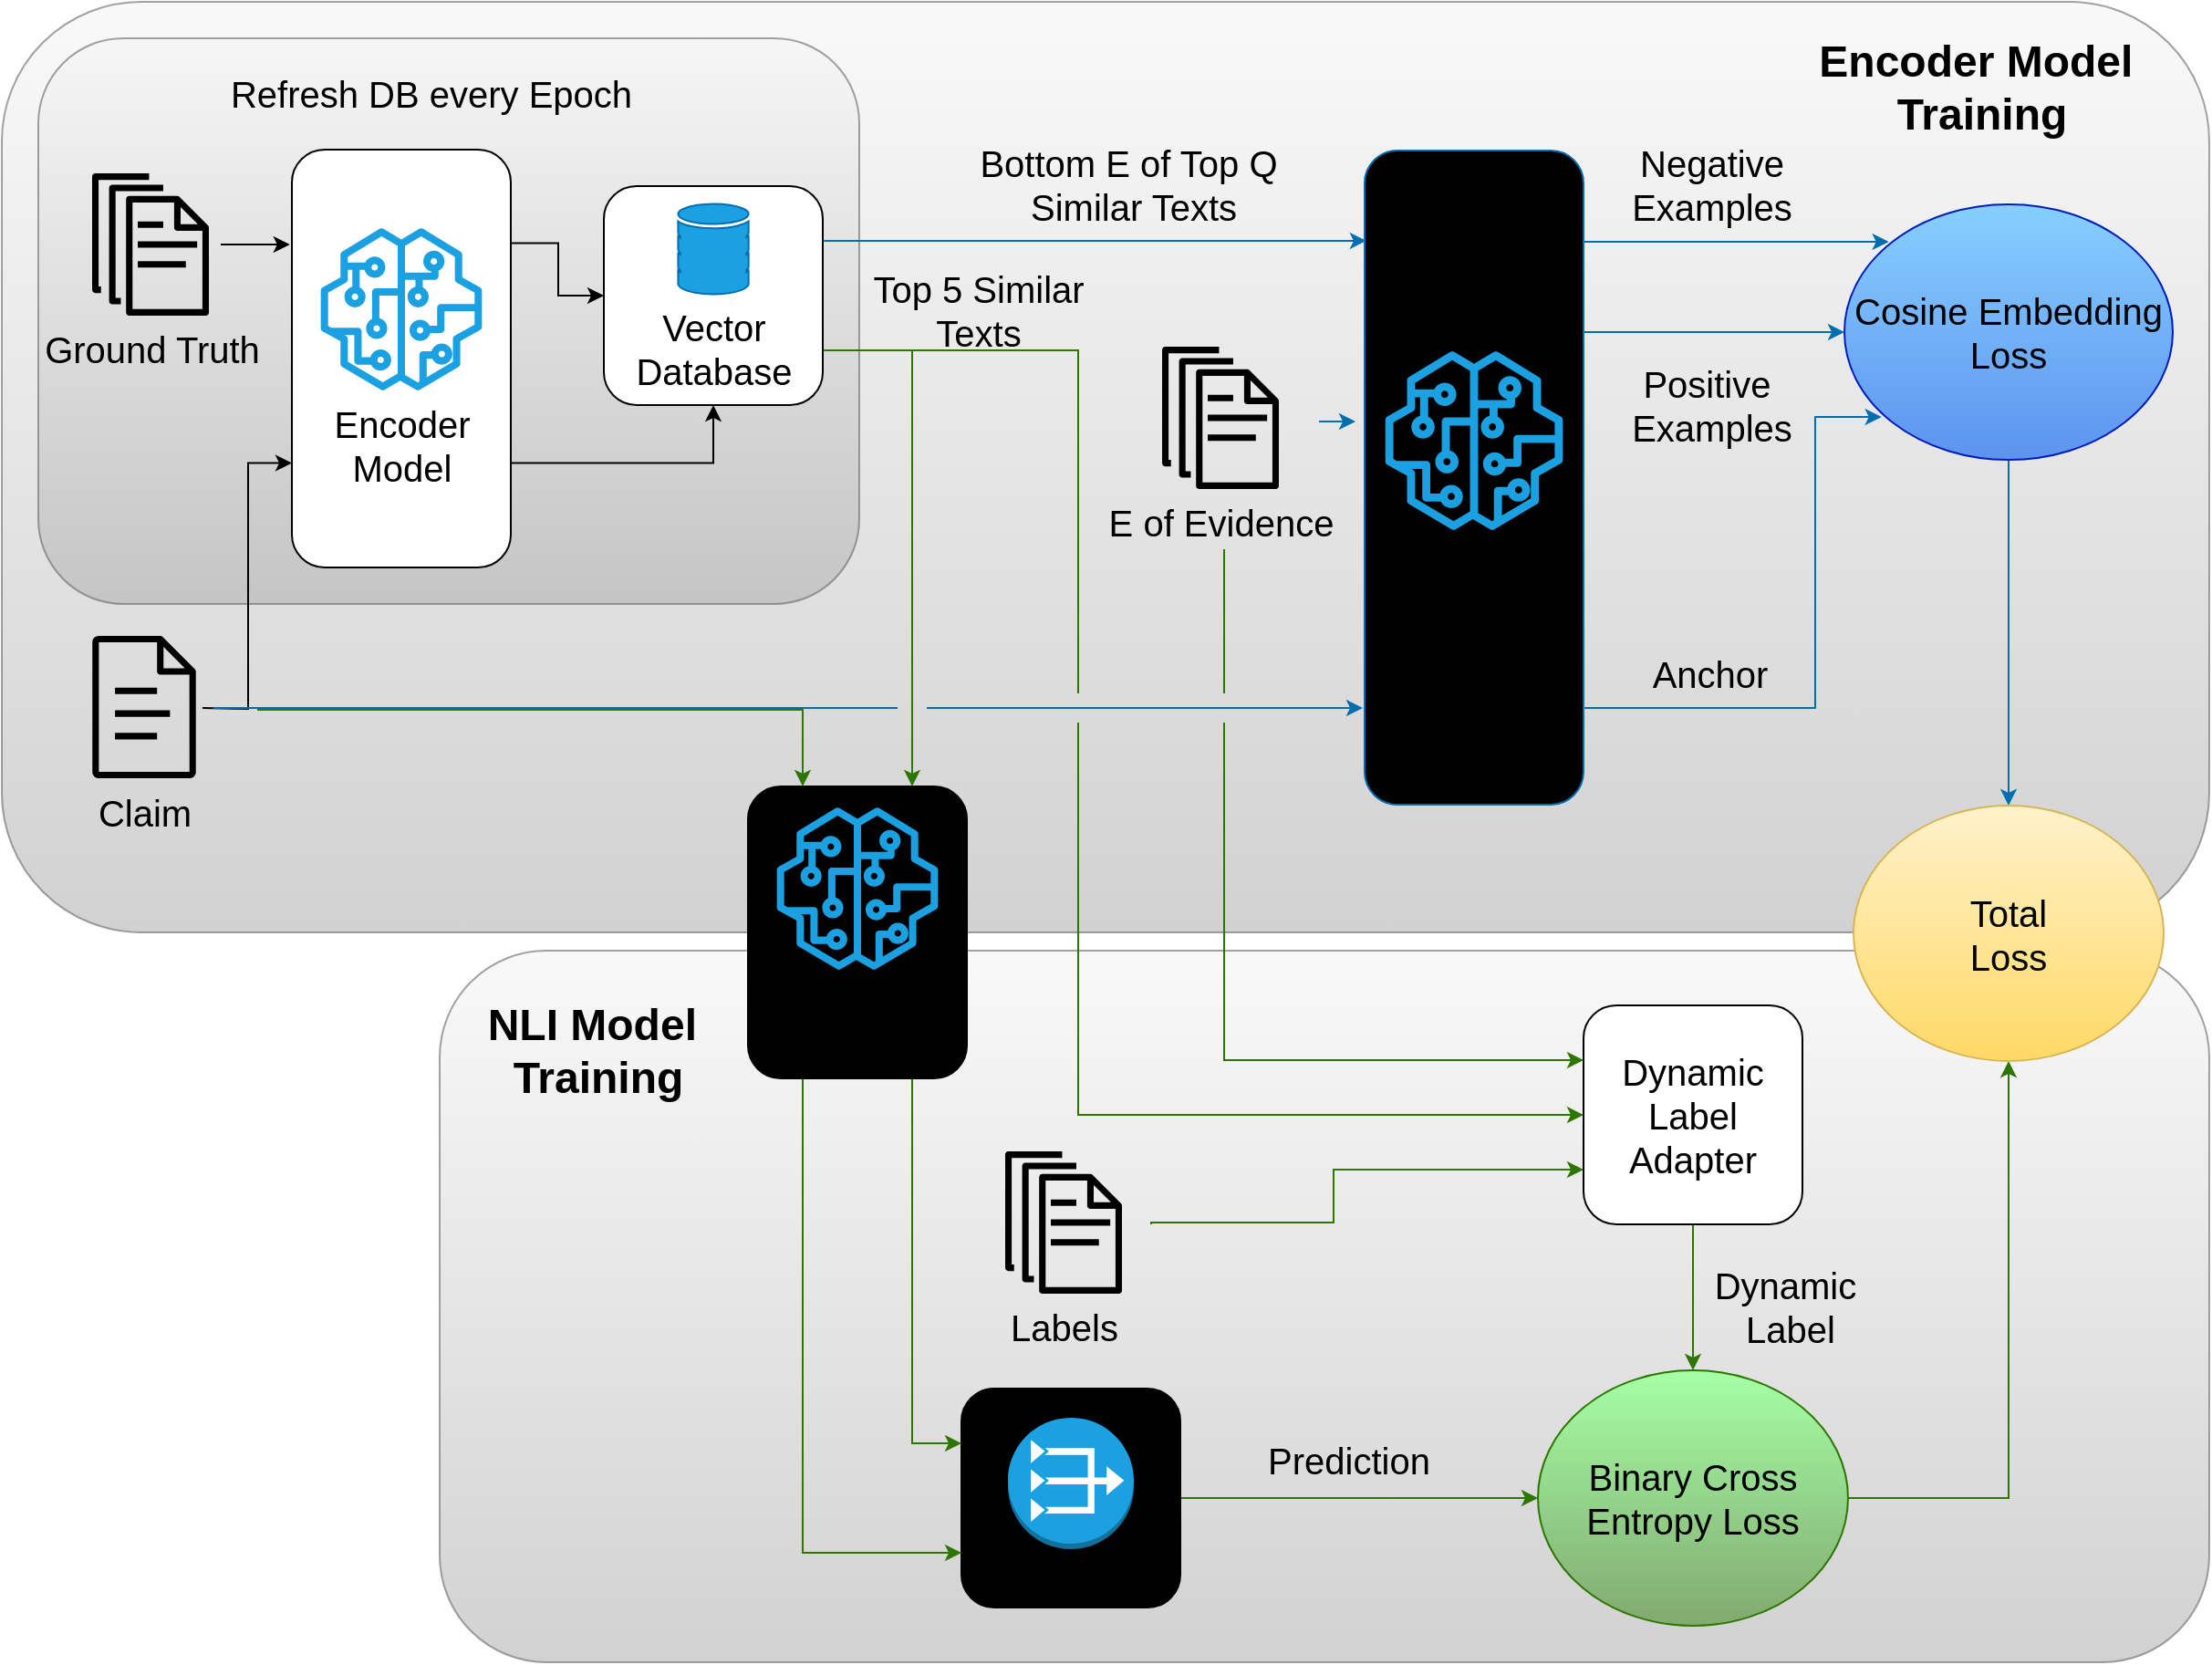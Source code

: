 <mxfile version="27.1.6">
  <diagram name="Page-1" id="B6N4WW4GB583knlXCKYC">
    <mxGraphModel dx="2103" dy="1364" grid="1" gridSize="10" guides="1" tooltips="1" connect="1" arrows="1" fold="1" page="0" pageScale="1" pageWidth="850" pageHeight="1100" math="0" shadow="0">
      <root>
        <mxCell id="0" />
        <mxCell id="1" parent="0" />
        <mxCell id="lgSUdNdctRrW7hIqT778-41" value="" style="rounded=1;whiteSpace=wrap;html=1;fillColor=#f5f5f5;gradientColor=#b3b3b3;strokeColor=#666666;opacity=60;glass=0;shadow=0;" parent="1" vertex="1">
          <mxGeometry x="-170" y="-200" width="1210" height="510" as="geometry" />
        </mxCell>
        <mxCell id="lgSUdNdctRrW7hIqT778-37" value="" style="rounded=1;whiteSpace=wrap;html=1;fillColor=#f5f5f5;strokeColor=#666666;opacity=60;glass=0;shadow=0;gradientColor=#b3b3b3;gradientDirection=south;" parent="1" vertex="1">
          <mxGeometry x="-150" y="-180" width="450" height="310" as="geometry" />
        </mxCell>
        <mxCell id="lgSUdNdctRrW7hIqT778-46" style="edgeStyle=orthogonalEdgeStyle;rounded=0;orthogonalLoop=1;jettySize=auto;html=1;exitX=1.001;exitY=0.224;exitDx=0;exitDy=0;entryX=0;entryY=0.5;entryDx=0;entryDy=0;exitPerimeter=0;" parent="1" source="D3nEKmiDr9f_Xt4funY0-20" target="lgSUdNdctRrW7hIqT778-3" edge="1">
          <mxGeometry relative="1" as="geometry">
            <Array as="points">
              <mxPoint x="135" y="-68" />
              <mxPoint x="135" y="-39" />
            </Array>
          </mxGeometry>
        </mxCell>
        <mxCell id="lgSUdNdctRrW7hIqT778-40" style="edgeStyle=orthogonalEdgeStyle;rounded=0;orthogonalLoop=1;jettySize=auto;html=1;exitX=1;exitY=0.25;exitDx=0;exitDy=0;entryX=0.008;entryY=0.138;entryDx=0;entryDy=0;fillColor=#1ba1e2;strokeColor=#006EAF;entryPerimeter=0;" parent="1" source="lgSUdNdctRrW7hIqT778-3" target="lgSUdNdctRrW7hIqT778-54" edge="1">
          <mxGeometry relative="1" as="geometry">
            <mxPoint x="440" y="30" as="targetPoint" />
          </mxGeometry>
        </mxCell>
        <mxCell id="vZPLXFQ72IVt6lv8ai_N-3" style="edgeStyle=orthogonalEdgeStyle;rounded=0;orthogonalLoop=1;jettySize=auto;html=1;exitX=1;exitY=0.75;exitDx=0;exitDy=0;entryX=0.75;entryY=0;entryDx=0;entryDy=0;fillColor=#60a917;strokeColor=#2D7600;" parent="1" source="lgSUdNdctRrW7hIqT778-3" target="D3nEKmiDr9f_Xt4funY0-33" edge="1">
          <mxGeometry relative="1" as="geometry" />
        </mxCell>
        <mxCell id="lgSUdNdctRrW7hIqT778-3" value="" style="rounded=1;whiteSpace=wrap;html=1;" parent="1" vertex="1">
          <mxGeometry x="160" y="-99" width="120" height="120" as="geometry" />
        </mxCell>
        <mxCell id="ZlRh6T8kvw-AbEVALxX--7" style="edgeStyle=orthogonalEdgeStyle;rounded=0;orthogonalLoop=1;jettySize=auto;html=1;entryX=0;entryY=0.75;entryDx=0;entryDy=0;" edge="1" parent="1" target="D3nEKmiDr9f_Xt4funY0-20">
          <mxGeometry relative="1" as="geometry">
            <mxPoint x="-60" y="187" as="sourcePoint" />
          </mxGeometry>
        </mxCell>
        <mxCell id="lgSUdNdctRrW7hIqT778-16" value="&lt;font style=&quot;font-size: 20px;&quot; color=&quot;#000000&quot;&gt;Claim&lt;/font&gt;" style="sketch=0;outlineConnect=0;fillColor=#000000;strokeColor=#C73500;dashed=0;verticalLabelPosition=bottom;verticalAlign=top;align=center;html=1;fontSize=12;fontStyle=0;aspect=fixed;pointerEvents=1;shape=mxgraph.aws4.document;fontColor=#000000;" parent="1" vertex="1">
          <mxGeometry x="-120.5" y="147.5" width="57" height="78" as="geometry" />
        </mxCell>
        <mxCell id="ZlRh6T8kvw-AbEVALxX--1" style="edgeStyle=orthogonalEdgeStyle;rounded=0;orthogonalLoop=1;jettySize=auto;html=1;entryX=-0.009;entryY=0.23;entryDx=0;entryDy=0;entryPerimeter=0;" edge="1" parent="1" target="D3nEKmiDr9f_Xt4funY0-20">
          <mxGeometry relative="1" as="geometry">
            <mxPoint x="-50" y="-67" as="sourcePoint" />
          </mxGeometry>
        </mxCell>
        <mxCell id="lgSUdNdctRrW7hIqT778-17" value="&lt;font style=&quot;font-size: 20px;&quot;&gt;&lt;font style=&quot;font-size: 20px;&quot; color=&quot;#000000&quot;&gt;Ground Truth&lt;/font&gt;&lt;br&gt;&lt;/font&gt;" style="sketch=0;outlineConnect=0;dashed=0;verticalLabelPosition=bottom;verticalAlign=top;align=center;html=1;fontSize=12;fontStyle=0;aspect=fixed;pointerEvents=1;shape=mxgraph.aws4.documents;fillColor=#000000;strokeColor=#005700;fontColor=#ffffff;" parent="1" vertex="1">
          <mxGeometry x="-120.5" y="-106" width="64" height="78" as="geometry" />
        </mxCell>
        <mxCell id="lgSUdNdctRrW7hIqT778-25" value="&lt;div style=&quot;font-size: 20px;&quot;&gt;&lt;font style=&quot;font-size: 20px;&quot; color=&quot;#000000&quot;&gt;Vector&lt;/font&gt;&lt;/div&gt;&lt;div style=&quot;font-size: 20px;&quot;&gt;&lt;font style=&quot;font-size: 20px;&quot; color=&quot;#000000&quot;&gt;Database&lt;/font&gt;&lt;/div&gt;" style="sketch=0;html=1;aspect=fixed;strokeColor=#006EAF;shadow=0;fillColor=#1ba1e2;verticalAlign=top;labelPosition=center;verticalLabelPosition=bottom;shape=mxgraph.gcp2.database_2;fontColor=#ffffff;" parent="1" vertex="1">
          <mxGeometry x="200.7" y="-89.25" width="38.61" height="49.5" as="geometry" />
        </mxCell>
        <mxCell id="lgSUdNdctRrW7hIqT778-28" value="&lt;div style=&quot;font-size: 20px;&quot;&gt;&lt;font style=&quot;font-size: 20px;&quot;&gt;Top 5 Similar&lt;/font&gt;&lt;/div&gt;&lt;div style=&quot;font-size: 20px;&quot;&gt;&lt;font style=&quot;font-size: 20px;&quot;&gt;Texts&lt;br&gt;&lt;/font&gt;&lt;/div&gt;" style="text;html=1;align=center;verticalAlign=middle;resizable=0;points=[];autosize=1;strokeColor=none;fillColor=none;" parent="1" vertex="1">
          <mxGeometry x="295" y="-61" width="140" height="60" as="geometry" />
        </mxCell>
        <mxCell id="lgSUdNdctRrW7hIqT778-42" value="&lt;font style=&quot;font-size: 20px;&quot;&gt;Refresh DB every Epoch&lt;br&gt;&lt;/font&gt;" style="text;html=1;align=center;verticalAlign=middle;resizable=0;points=[];autosize=1;strokeColor=none;fillColor=none;" parent="1" vertex="1">
          <mxGeometry x="-55" y="-170" width="240" height="40" as="geometry" />
        </mxCell>
        <mxCell id="lgSUdNdctRrW7hIqT778-43" value="&lt;div style=&quot;font-size: 24px;&quot;&gt;&lt;font style=&quot;font-size: 24px;&quot;&gt;&lt;b&gt;&lt;font style=&quot;font-size: 24px;&quot;&gt;Encoder Model&amp;nbsp;&lt;/font&gt;&lt;/b&gt;&lt;/font&gt;&lt;/div&gt;&lt;div style=&quot;font-size: 24px;&quot;&gt;&lt;font style=&quot;font-size: 24px;&quot;&gt;&lt;b&gt;&lt;font style=&quot;font-size: 24px;&quot;&gt;Training&lt;/font&gt;&lt;/b&gt;&lt;/font&gt;&lt;/div&gt;" style="text;html=1;align=center;verticalAlign=middle;resizable=0;points=[];autosize=1;strokeColor=none;fillColor=none;" parent="1" vertex="1">
          <mxGeometry x="815" y="-188.5" width="200" height="70" as="geometry" />
        </mxCell>
        <mxCell id="lgSUdNdctRrW7hIqT778-50" value="&lt;div style=&quot;font-size: 20px;&quot;&gt;&lt;font style=&quot;font-size: 20px;&quot;&gt;Bottom E of Top Q&amp;nbsp;&lt;/font&gt;&lt;/div&gt;&lt;div style=&quot;font-size: 20px;&quot;&gt;&lt;font style=&quot;font-size: 20px;&quot;&gt;Similar&lt;font style=&quot;font-size: 20px;&quot;&gt; Texts&lt;/font&gt;&lt;font style=&quot;font-size: 20px;&quot;&gt;&lt;br&gt;&lt;/font&gt;&lt;/font&gt;&lt;/div&gt;" style="text;html=1;align=center;verticalAlign=middle;resizable=0;points=[];autosize=1;strokeColor=none;fillColor=none;" parent="1" vertex="1">
          <mxGeometry x="355" y="-130" width="190" height="60" as="geometry" />
        </mxCell>
        <mxCell id="D3nEKmiDr9f_Xt4funY0-25" style="edgeStyle=orthogonalEdgeStyle;rounded=0;orthogonalLoop=1;jettySize=auto;html=1;fillColor=#1ba1e2;strokeColor=#006EAF;" parent="1" edge="1">
          <mxGeometry relative="1" as="geometry">
            <mxPoint x="552" y="30" as="sourcePoint" />
            <Array as="points" />
            <mxPoint x="572" y="30" as="targetPoint" />
          </mxGeometry>
        </mxCell>
        <mxCell id="lgSUdNdctRrW7hIqT778-51" value="&lt;font style=&quot;font-size: 20px;&quot; color=&quot;#000000&quot;&gt;E of Evidence&lt;/font&gt;" style="sketch=0;outlineConnect=0;dashed=0;verticalLabelPosition=bottom;verticalAlign=top;align=center;html=1;fontSize=12;fontStyle=0;aspect=fixed;pointerEvents=1;shape=mxgraph.aws4.documents;fillColor=#000000;strokeColor=#005700;fontColor=#ffffff;" parent="1" vertex="1">
          <mxGeometry x="466" y="-11" width="64" height="78" as="geometry" />
        </mxCell>
        <mxCell id="D3nEKmiDr9f_Xt4funY0-39" style="edgeStyle=orthogonalEdgeStyle;rounded=0;orthogonalLoop=1;jettySize=auto;html=1;entryX=0.5;entryY=0;entryDx=0;entryDy=0;fillColor=#1ba1e2;strokeColor=#006EAF;" parent="1" source="lgSUdNdctRrW7hIqT778-53" target="D3nEKmiDr9f_Xt4funY0-30" edge="1">
          <mxGeometry relative="1" as="geometry" />
        </mxCell>
        <mxCell id="lgSUdNdctRrW7hIqT778-53" value="&lt;div style=&quot;font-size: 20px;&quot;&gt;&lt;font style=&quot;font-size: 20px;&quot; color=&quot;#000000&quot;&gt;Cosine Embedding&lt;/font&gt;&lt;/div&gt;&lt;div style=&quot;font-size: 20px;&quot;&gt;&lt;font style=&quot;font-size: 20px;&quot; color=&quot;#000000&quot;&gt;Loss&lt;/font&gt;&lt;font style=&quot;font-size: 20px;&quot; color=&quot;#000000&quot;&gt;&lt;br&gt;&lt;/font&gt;&lt;/div&gt;" style="ellipse;whiteSpace=wrap;html=1;fillColor=#5D93EF;strokeColor=#001DBC;fontColor=#ffffff;gradientDirection=north;gradientColor=#87CFFF;" parent="1" vertex="1">
          <mxGeometry x="840" y="-89" width="180" height="140" as="geometry" />
        </mxCell>
        <mxCell id="lgSUdNdctRrW7hIqT778-64" style="edgeStyle=orthogonalEdgeStyle;rounded=0;orthogonalLoop=1;jettySize=auto;html=1;exitX=1;exitY=0.25;exitDx=0;exitDy=0;entryX=0;entryY=0;entryDx=0;entryDy=0;fillColor=#1ba1e2;strokeColor=#006EAF;" parent="1" edge="1">
          <mxGeometry relative="1" as="geometry">
            <mxPoint x="695" y="-28.875" as="sourcePoint" />
            <mxPoint x="864.331" y="-68.475" as="targetPoint" />
            <Array as="points">
              <mxPoint x="695" y="-68" />
            </Array>
          </mxGeometry>
        </mxCell>
        <mxCell id="lgSUdNdctRrW7hIqT778-65" style="edgeStyle=orthogonalEdgeStyle;rounded=0;orthogonalLoop=1;jettySize=auto;html=1;exitX=1;exitY=0.5;exitDx=0;exitDy=0;entryX=0;entryY=0.5;entryDx=0;entryDy=0;fillColor=#1ba1e2;strokeColor=#006EAF;" parent="1" source="lgSUdNdctRrW7hIqT778-54" target="lgSUdNdctRrW7hIqT778-53" edge="1">
          <mxGeometry relative="1" as="geometry">
            <Array as="points">
              <mxPoint x="697" y="-19" />
            </Array>
          </mxGeometry>
        </mxCell>
        <mxCell id="ZlRh6T8kvw-AbEVALxX--8" style="edgeStyle=orthogonalEdgeStyle;rounded=0;orthogonalLoop=1;jettySize=auto;html=1;exitX=1;exitY=0.75;exitDx=0;exitDy=0;entryX=0;entryY=1;entryDx=0;entryDy=0;fillColor=#1ba1e2;strokeColor=#006EAF;" edge="1" parent="1">
          <mxGeometry relative="1" as="geometry">
            <mxPoint x="691" y="147.375" as="sourcePoint" />
            <mxPoint x="860.36" y="27.497" as="targetPoint" />
            <Array as="points">
              <mxPoint x="691" y="187" />
              <mxPoint x="824" y="187" />
              <mxPoint x="824" y="28" />
            </Array>
          </mxGeometry>
        </mxCell>
        <mxCell id="lgSUdNdctRrW7hIqT778-54" value="" style="rounded=1;whiteSpace=wrap;html=1;fillColor=#B3E5FF;fontColor=#ffffff;strokeColor=#006EAF;gradientColor=light-dark(#FFFFFF,#EDEDED);gradientDirection=north;shadow=0;" parent="1" vertex="1">
          <mxGeometry x="577" y="-118.5" width="120" height="358.5" as="geometry" />
        </mxCell>
        <mxCell id="lgSUdNdctRrW7hIqT778-55" value="&lt;div style=&quot;font-size: 20px;&quot;&gt;&lt;font style=&quot;font-size: 20px;&quot; color=&quot;#000000&quot;&gt;Encoder&lt;/font&gt;&lt;/div&gt;&lt;div style=&quot;font-size: 20px;&quot;&gt;&lt;font style=&quot;font-size: 20px;&quot; color=&quot;#000000&quot;&gt;Model&lt;/font&gt;&lt;/div&gt;" style="sketch=0;outlineConnect=0;fontColor=#ffffff;fillColor=#1ba1e2;strokeColor=#006EAF;dashed=0;verticalLabelPosition=bottom;verticalAlign=top;align=center;html=1;fontSize=12;fontStyle=0;aspect=fixed;pointerEvents=1;shape=mxgraph.aws4.sagemaker_model;" parent="1" vertex="1">
          <mxGeometry x="588" y="-8.5" width="98" height="98" as="geometry" />
        </mxCell>
        <mxCell id="lgSUdNdctRrW7hIqT778-66" value="&lt;div style=&quot;font-size: 20px;&quot;&gt;&lt;font style=&quot;font-size: 20px;&quot;&gt;Positive&amp;nbsp;&lt;/font&gt;&lt;/div&gt;&lt;div style=&quot;font-size: 20px;&quot;&gt;&lt;font style=&quot;font-size: 20px;&quot;&gt;Examples&lt;/font&gt;&lt;/div&gt;" style="text;html=1;align=center;verticalAlign=middle;resizable=0;points=[];autosize=1;strokeColor=none;fillColor=none;" parent="1" vertex="1">
          <mxGeometry x="712" y="-9" width="110" height="60" as="geometry" />
        </mxCell>
        <mxCell id="lgSUdNdctRrW7hIqT778-67" value="&lt;div style=&quot;font-size: 20px;&quot;&gt;&lt;font style=&quot;font-size: 20px;&quot;&gt;Negative&lt;/font&gt;&lt;/div&gt;&lt;div style=&quot;font-size: 20px;&quot;&gt;&lt;font style=&quot;font-size: 20px;&quot;&gt;Examples&lt;/font&gt;&lt;/div&gt;" style="text;html=1;align=center;verticalAlign=middle;resizable=0;points=[];autosize=1;strokeColor=none;fillColor=none;" parent="1" vertex="1">
          <mxGeometry x="712" y="-130" width="110" height="60" as="geometry" />
        </mxCell>
        <mxCell id="D3nEKmiDr9f_Xt4funY0-6" value="" style="rounded=1;whiteSpace=wrap;html=1;fillColor=#f5f5f5;gradientColor=#b3b3b3;strokeColor=#666666;opacity=60;glass=0;shadow=0;" parent="1" vertex="1">
          <mxGeometry x="70" y="320" width="970" height="390" as="geometry" />
        </mxCell>
        <mxCell id="D3nEKmiDr9f_Xt4funY0-7" style="edgeStyle=orthogonalEdgeStyle;rounded=0;orthogonalLoop=1;jettySize=auto;html=1;entryX=0;entryY=0.5;entryDx=0;entryDy=0;fillColor=#60a917;strokeColor=#2D7600;" parent="1" source="D3nEKmiDr9f_Xt4funY0-9" target="D3nEKmiDr9f_Xt4funY0-15" edge="1">
          <mxGeometry relative="1" as="geometry">
            <mxPoint x="630" y="800" as="targetPoint" />
          </mxGeometry>
        </mxCell>
        <mxCell id="D3nEKmiDr9f_Xt4funY0-8" value="&lt;font style=&quot;font-size: 20px;&quot;&gt;Prediction&lt;/font&gt;" style="edgeLabel;html=1;align=center;verticalAlign=middle;resizable=0;points=[];labelBackgroundColor=none;" parent="D3nEKmiDr9f_Xt4funY0-7" vertex="1" connectable="0">
          <mxGeometry x="0.731" y="-1" relative="1" as="geometry">
            <mxPoint x="-78" y="-22" as="offset" />
          </mxGeometry>
        </mxCell>
        <mxCell id="D3nEKmiDr9f_Xt4funY0-9" value="" style="rounded=1;whiteSpace=wrap;html=1;gradientColor=light-dark(#ffffff, #ededed);fillColor=#A6FFA6;gradientDirection=north;" parent="1" vertex="1">
          <mxGeometry x="356" y="560" width="120" height="120" as="geometry" />
        </mxCell>
        <mxCell id="D3nEKmiDr9f_Xt4funY0-10" value="&lt;font style=&quot;font-size: 20px;&quot; color=&quot;#000000&quot;&gt;NLI Model&lt;br&gt;&lt;/font&gt;" style="outlineConnect=0;dashed=0;verticalLabelPosition=bottom;verticalAlign=top;align=center;html=1;shape=mxgraph.aws3.vpc_nat_gateway;fillColor=#1ba1e2;strokeColor=#006EAF;fontColor=#ffffff;" parent="1" vertex="1">
          <mxGeometry x="381.5" y="576" width="69" height="72" as="geometry" />
        </mxCell>
        <mxCell id="D3nEKmiDr9f_Xt4funY0-11" style="edgeStyle=orthogonalEdgeStyle;rounded=0;orthogonalLoop=1;jettySize=auto;html=1;entryX=0;entryY=0.75;entryDx=0;entryDy=0;fillColor=#60a917;strokeColor=#2D7600;" parent="1" target="D3nEKmiDr9f_Xt4funY0-14" edge="1">
          <mxGeometry relative="1" as="geometry">
            <mxPoint x="460" y="470" as="sourcePoint" />
            <Array as="points">
              <mxPoint x="560" y="469" />
              <mxPoint x="560" y="440" />
            </Array>
          </mxGeometry>
        </mxCell>
        <mxCell id="D3nEKmiDr9f_Xt4funY0-12" value="&lt;font style=&quot;font-size: 20px;&quot; color=&quot;#000000&quot;&gt;Labels&lt;/font&gt;" style="sketch=0;outlineConnect=0;dashed=0;verticalLabelPosition=bottom;verticalAlign=top;align=center;html=1;fontSize=12;fontStyle=0;aspect=fixed;pointerEvents=1;shape=mxgraph.aws4.documents;fillColor=#000000;strokeColor=#005700;fontColor=#ffffff;" parent="1" vertex="1">
          <mxGeometry x="380" y="430" width="64" height="78" as="geometry" />
        </mxCell>
        <mxCell id="D3nEKmiDr9f_Xt4funY0-13" style="edgeStyle=orthogonalEdgeStyle;rounded=0;orthogonalLoop=1;jettySize=auto;html=1;entryX=0.5;entryY=0;entryDx=0;entryDy=0;fillColor=#60a917;strokeColor=#2D7600;" parent="1" source="D3nEKmiDr9f_Xt4funY0-14" target="D3nEKmiDr9f_Xt4funY0-15" edge="1">
          <mxGeometry relative="1" as="geometry">
            <mxPoint x="710" y="600" as="targetPoint" />
          </mxGeometry>
        </mxCell>
        <mxCell id="D3nEKmiDr9f_Xt4funY0-14" value="&lt;div style=&quot;font-size: 20px;&quot;&gt;&lt;font style=&quot;font-size: 20px;&quot;&gt;Dynamic Label&lt;/font&gt;&lt;/div&gt;&lt;div style=&quot;font-size: 20px;&quot;&gt;&lt;font style=&quot;font-size: 20px;&quot;&gt;Adapter&lt;/font&gt;&lt;/div&gt;" style="rounded=1;whiteSpace=wrap;html=1;" parent="1" vertex="1">
          <mxGeometry x="697" y="350" width="120" height="120" as="geometry" />
        </mxCell>
        <mxCell id="D3nEKmiDr9f_Xt4funY0-31" style="edgeStyle=orthogonalEdgeStyle;rounded=0;orthogonalLoop=1;jettySize=auto;html=1;exitX=1;exitY=0.5;exitDx=0;exitDy=0;entryX=0.5;entryY=1;entryDx=0;entryDy=0;fillColor=#60a917;strokeColor=#2D7600;" parent="1" source="D3nEKmiDr9f_Xt4funY0-15" target="D3nEKmiDr9f_Xt4funY0-30" edge="1">
          <mxGeometry relative="1" as="geometry" />
        </mxCell>
        <mxCell id="D3nEKmiDr9f_Xt4funY0-15" value="&lt;div style=&quot;font-size: 20px;&quot;&gt;&lt;font style=&quot;font-size: 20px;&quot; color=&quot;#000000&quot;&gt;Binary Cross&lt;/font&gt;&lt;/div&gt;&lt;div style=&quot;font-size: 20px;&quot;&gt;&lt;font style=&quot;font-size: 20px;&quot; color=&quot;#000000&quot;&gt;&lt;font style=&quot;font-size: 20px;&quot;&gt;Entropy Loss&lt;/font&gt;&lt;font style=&quot;font-size: 20px;&quot;&gt;&lt;br&gt;&lt;/font&gt;&lt;/font&gt;&lt;/div&gt;" style="ellipse;whiteSpace=wrap;html=1;fillColor=#82A971;strokeColor=#2D7600;fontColor=#ffffff;gradientColor=#A6FFA6;gradientDirection=north;" parent="1" vertex="1">
          <mxGeometry x="672" y="550" width="170" height="140" as="geometry" />
        </mxCell>
        <mxCell id="D3nEKmiDr9f_Xt4funY0-16" value="&lt;div style=&quot;font-size: 20px;&quot;&gt;&lt;font style=&quot;font-size: 20px;&quot;&gt;Dynamic&amp;nbsp;&lt;/font&gt;&lt;/div&gt;&lt;div style=&quot;font-size: 20px;&quot;&gt;&lt;font style=&quot;font-size: 20px;&quot;&gt;Label&lt;/font&gt;&lt;/div&gt;" style="text;html=1;align=center;verticalAlign=middle;resizable=0;points=[];autosize=1;strokeColor=none;fillColor=none;" parent="1" vertex="1">
          <mxGeometry x="755" y="485" width="110" height="60" as="geometry" />
        </mxCell>
        <mxCell id="D3nEKmiDr9f_Xt4funY0-17" value="&lt;div style=&quot;font-size: 24px;&quot; align=&quot;center&quot;&gt;&lt;font style=&quot;font-size: 24px;&quot;&gt;&lt;b&gt;&lt;font style=&quot;font-size: 24px;&quot;&gt;NLI Model&amp;nbsp;&lt;/font&gt;&lt;/b&gt;&lt;/font&gt;&lt;/div&gt;&lt;div style=&quot;font-size: 24px;&quot; align=&quot;center&quot;&gt;&lt;font style=&quot;font-size: 24px;&quot;&gt;&lt;b&gt;&lt;font style=&quot;font-size: 24px;&quot;&gt;Training&lt;/font&gt;&lt;/b&gt;&lt;/font&gt;&lt;/div&gt;" style="text;whiteSpace=wrap;html=1;align=center;" parent="1" vertex="1">
          <mxGeometry x="92" y="340" width="130" height="50" as="geometry" />
        </mxCell>
        <mxCell id="ZlRh6T8kvw-AbEVALxX--4" style="edgeStyle=orthogonalEdgeStyle;rounded=0;orthogonalLoop=1;jettySize=auto;html=1;exitX=1;exitY=0.75;exitDx=0;exitDy=0;entryX=0.5;entryY=1;entryDx=0;entryDy=0;" edge="1" parent="1" source="D3nEKmiDr9f_Xt4funY0-20" target="lgSUdNdctRrW7hIqT778-3">
          <mxGeometry relative="1" as="geometry" />
        </mxCell>
        <mxCell id="D3nEKmiDr9f_Xt4funY0-20" value="" style="rounded=1;whiteSpace=wrap;html=1;" parent="1" vertex="1">
          <mxGeometry x="-11" y="-119" width="120" height="229" as="geometry" />
        </mxCell>
        <mxCell id="D3nEKmiDr9f_Xt4funY0-21" value="&lt;div style=&quot;font-size: 20px;&quot;&gt;&lt;font style=&quot;font-size: 20px;&quot; color=&quot;#000000&quot;&gt;Encoder&lt;/font&gt;&lt;/div&gt;&lt;div style=&quot;font-size: 20px;&quot;&gt;&lt;font style=&quot;font-size: 20px;&quot; color=&quot;#000000&quot;&gt;Model&lt;/font&gt;&lt;/div&gt;" style="sketch=0;outlineConnect=0;fontColor=#ffffff;fillColor=#1ba1e2;strokeColor=#006EAF;dashed=0;verticalLabelPosition=bottom;verticalAlign=top;align=center;html=1;fontSize=12;fontStyle=0;aspect=fixed;pointerEvents=1;shape=mxgraph.aws4.sagemaker_model;" parent="1" vertex="1">
          <mxGeometry x="4.5" y="-76" width="89" height="89" as="geometry" />
        </mxCell>
        <mxCell id="D3nEKmiDr9f_Xt4funY0-27" style="edgeStyle=orthogonalEdgeStyle;rounded=0;orthogonalLoop=1;jettySize=auto;html=1;entryX=0.25;entryY=0;entryDx=0;entryDy=0;fillColor=#60a917;strokeColor=#2D7600;" parent="1" target="D3nEKmiDr9f_Xt4funY0-33" edge="1">
          <mxGeometry relative="1" as="geometry">
            <Array as="points">
              <mxPoint x="269" y="188" />
            </Array>
            <mxPoint x="-30" y="188" as="sourcePoint" />
          </mxGeometry>
        </mxCell>
        <mxCell id="D3nEKmiDr9f_Xt4funY0-38" style="edgeStyle=orthogonalEdgeStyle;rounded=0;orthogonalLoop=1;jettySize=auto;html=1;jumpStyle=gap;jumpSize=16;fillColor=#1ba1e2;strokeColor=#006EAF;" parent="1" edge="1">
          <mxGeometry relative="1" as="geometry">
            <Array as="points">
              <mxPoint x="516" y="187" />
              <mxPoint x="516" y="187" />
            </Array>
            <mxPoint x="-54" y="187" as="sourcePoint" />
            <mxPoint x="576" y="187" as="targetPoint" />
          </mxGeometry>
        </mxCell>
        <mxCell id="D3nEKmiDr9f_Xt4funY0-30" value="&lt;div style=&quot;font-size: 20px;&quot;&gt;&lt;font style=&quot;font-size: 20px;&quot;&gt;Total&lt;/font&gt;&lt;/div&gt;&lt;div style=&quot;font-size: 20px;&quot;&gt;&lt;font style=&quot;font-size: 20px;&quot;&gt;&lt;font style=&quot;font-size: 20px;&quot;&gt;Loss&lt;/font&gt;&lt;font style=&quot;font-size: 20px;&quot;&gt;&lt;br&gt;&lt;/font&gt;&lt;/font&gt;&lt;/div&gt;" style="ellipse;whiteSpace=wrap;html=1;fillColor=#fff2cc;gradientColor=#ffd966;strokeColor=#d6b656;" parent="1" vertex="1">
          <mxGeometry x="845" y="240.5" width="170" height="140" as="geometry" />
        </mxCell>
        <mxCell id="vZPLXFQ72IVt6lv8ai_N-4" style="edgeStyle=orthogonalEdgeStyle;rounded=0;orthogonalLoop=1;jettySize=auto;html=1;exitX=0.75;exitY=1;exitDx=0;exitDy=0;entryX=0;entryY=0.25;entryDx=0;entryDy=0;fillColor=#60a917;strokeColor=#2D7600;" parent="1" source="D3nEKmiDr9f_Xt4funY0-33" target="D3nEKmiDr9f_Xt4funY0-9" edge="1">
          <mxGeometry relative="1" as="geometry" />
        </mxCell>
        <mxCell id="ZlRh6T8kvw-AbEVALxX--10" style="edgeStyle=orthogonalEdgeStyle;rounded=0;orthogonalLoop=1;jettySize=auto;html=1;exitX=0.25;exitY=1;exitDx=0;exitDy=0;entryX=0;entryY=0.75;entryDx=0;entryDy=0;fillColor=#60a917;strokeColor=#2D7600;" edge="1" parent="1" source="D3nEKmiDr9f_Xt4funY0-33" target="D3nEKmiDr9f_Xt4funY0-9">
          <mxGeometry relative="1" as="geometry" />
        </mxCell>
        <mxCell id="D3nEKmiDr9f_Xt4funY0-33" value="" style="rounded=1;whiteSpace=wrap;html=1;gradientColor=light-dark(#ffffff, #ededed);gradientDirection=north;fillColor=light-dark(#A6FFA6,#EDEDED);" parent="1" vertex="1">
          <mxGeometry x="239" y="230" width="120" height="160" as="geometry" />
        </mxCell>
        <mxCell id="D3nEKmiDr9f_Xt4funY0-34" value="&lt;div style=&quot;font-size: 20px;&quot;&gt;&lt;font style=&quot;font-size: 20px;&quot; color=&quot;#000000&quot;&gt;Encoder&lt;/font&gt;&lt;/div&gt;&lt;div style=&quot;font-size: 20px;&quot;&gt;&lt;font style=&quot;font-size: 20px;&quot; color=&quot;#000000&quot;&gt;Model&lt;/font&gt;&lt;/div&gt;" style="sketch=0;outlineConnect=0;fontColor=#ffffff;fillColor=#1ba1e2;strokeColor=#006EAF;dashed=0;verticalLabelPosition=bottom;verticalAlign=top;align=center;html=1;fontSize=12;fontStyle=0;aspect=fixed;pointerEvents=1;shape=mxgraph.aws4.sagemaker_model;" parent="1" vertex="1">
          <mxGeometry x="254.5" y="241.5" width="89" height="89" as="geometry" />
        </mxCell>
        <mxCell id="D3nEKmiDr9f_Xt4funY0-26" style="edgeStyle=orthogonalEdgeStyle;rounded=0;orthogonalLoop=1;jettySize=auto;html=1;entryX=0;entryY=0.25;entryDx=0;entryDy=0;jumpStyle=gap;jumpSize=16;fillColor=#60a917;strokeColor=#2D7600;" parent="1" target="D3nEKmiDr9f_Xt4funY0-14" edge="1">
          <mxGeometry relative="1" as="geometry">
            <mxPoint x="500" y="100" as="sourcePoint" />
            <mxPoint x="717" y="430.0" as="targetPoint" />
            <Array as="points">
              <mxPoint x="500" y="380" />
            </Array>
          </mxGeometry>
        </mxCell>
        <mxCell id="D3nEKmiDr9f_Xt4funY0-35" style="edgeStyle=orthogonalEdgeStyle;rounded=0;orthogonalLoop=1;jettySize=auto;html=1;exitX=1;exitY=0.75;exitDx=0;exitDy=0;fillColor=#60a917;strokeColor=#2D7600;entryX=0;entryY=0.5;entryDx=0;entryDy=0;jumpStyle=gap;jumpSize=16;" parent="1" target="D3nEKmiDr9f_Xt4funY0-14" edge="1">
          <mxGeometry relative="1" as="geometry">
            <mxPoint x="289.5" y="-9" as="sourcePoint" />
            <mxPoint x="690" y="410" as="targetPoint" />
            <Array as="points">
              <mxPoint x="420" y="-9" />
              <mxPoint x="420" y="410" />
            </Array>
          </mxGeometry>
        </mxCell>
        <mxCell id="ZlRh6T8kvw-AbEVALxX--9" value="&lt;div style=&quot;font-size: 20px;&quot;&gt;&lt;font style=&quot;font-size: 20px;&quot;&gt;Anchor&lt;/font&gt;&lt;/div&gt;" style="text;html=1;align=center;verticalAlign=middle;resizable=0;points=[];autosize=1;strokeColor=none;fillColor=none;" vertex="1" parent="1">
          <mxGeometry x="721" y="147.5" width="90" height="40" as="geometry" />
        </mxCell>
      </root>
    </mxGraphModel>
  </diagram>
</mxfile>
